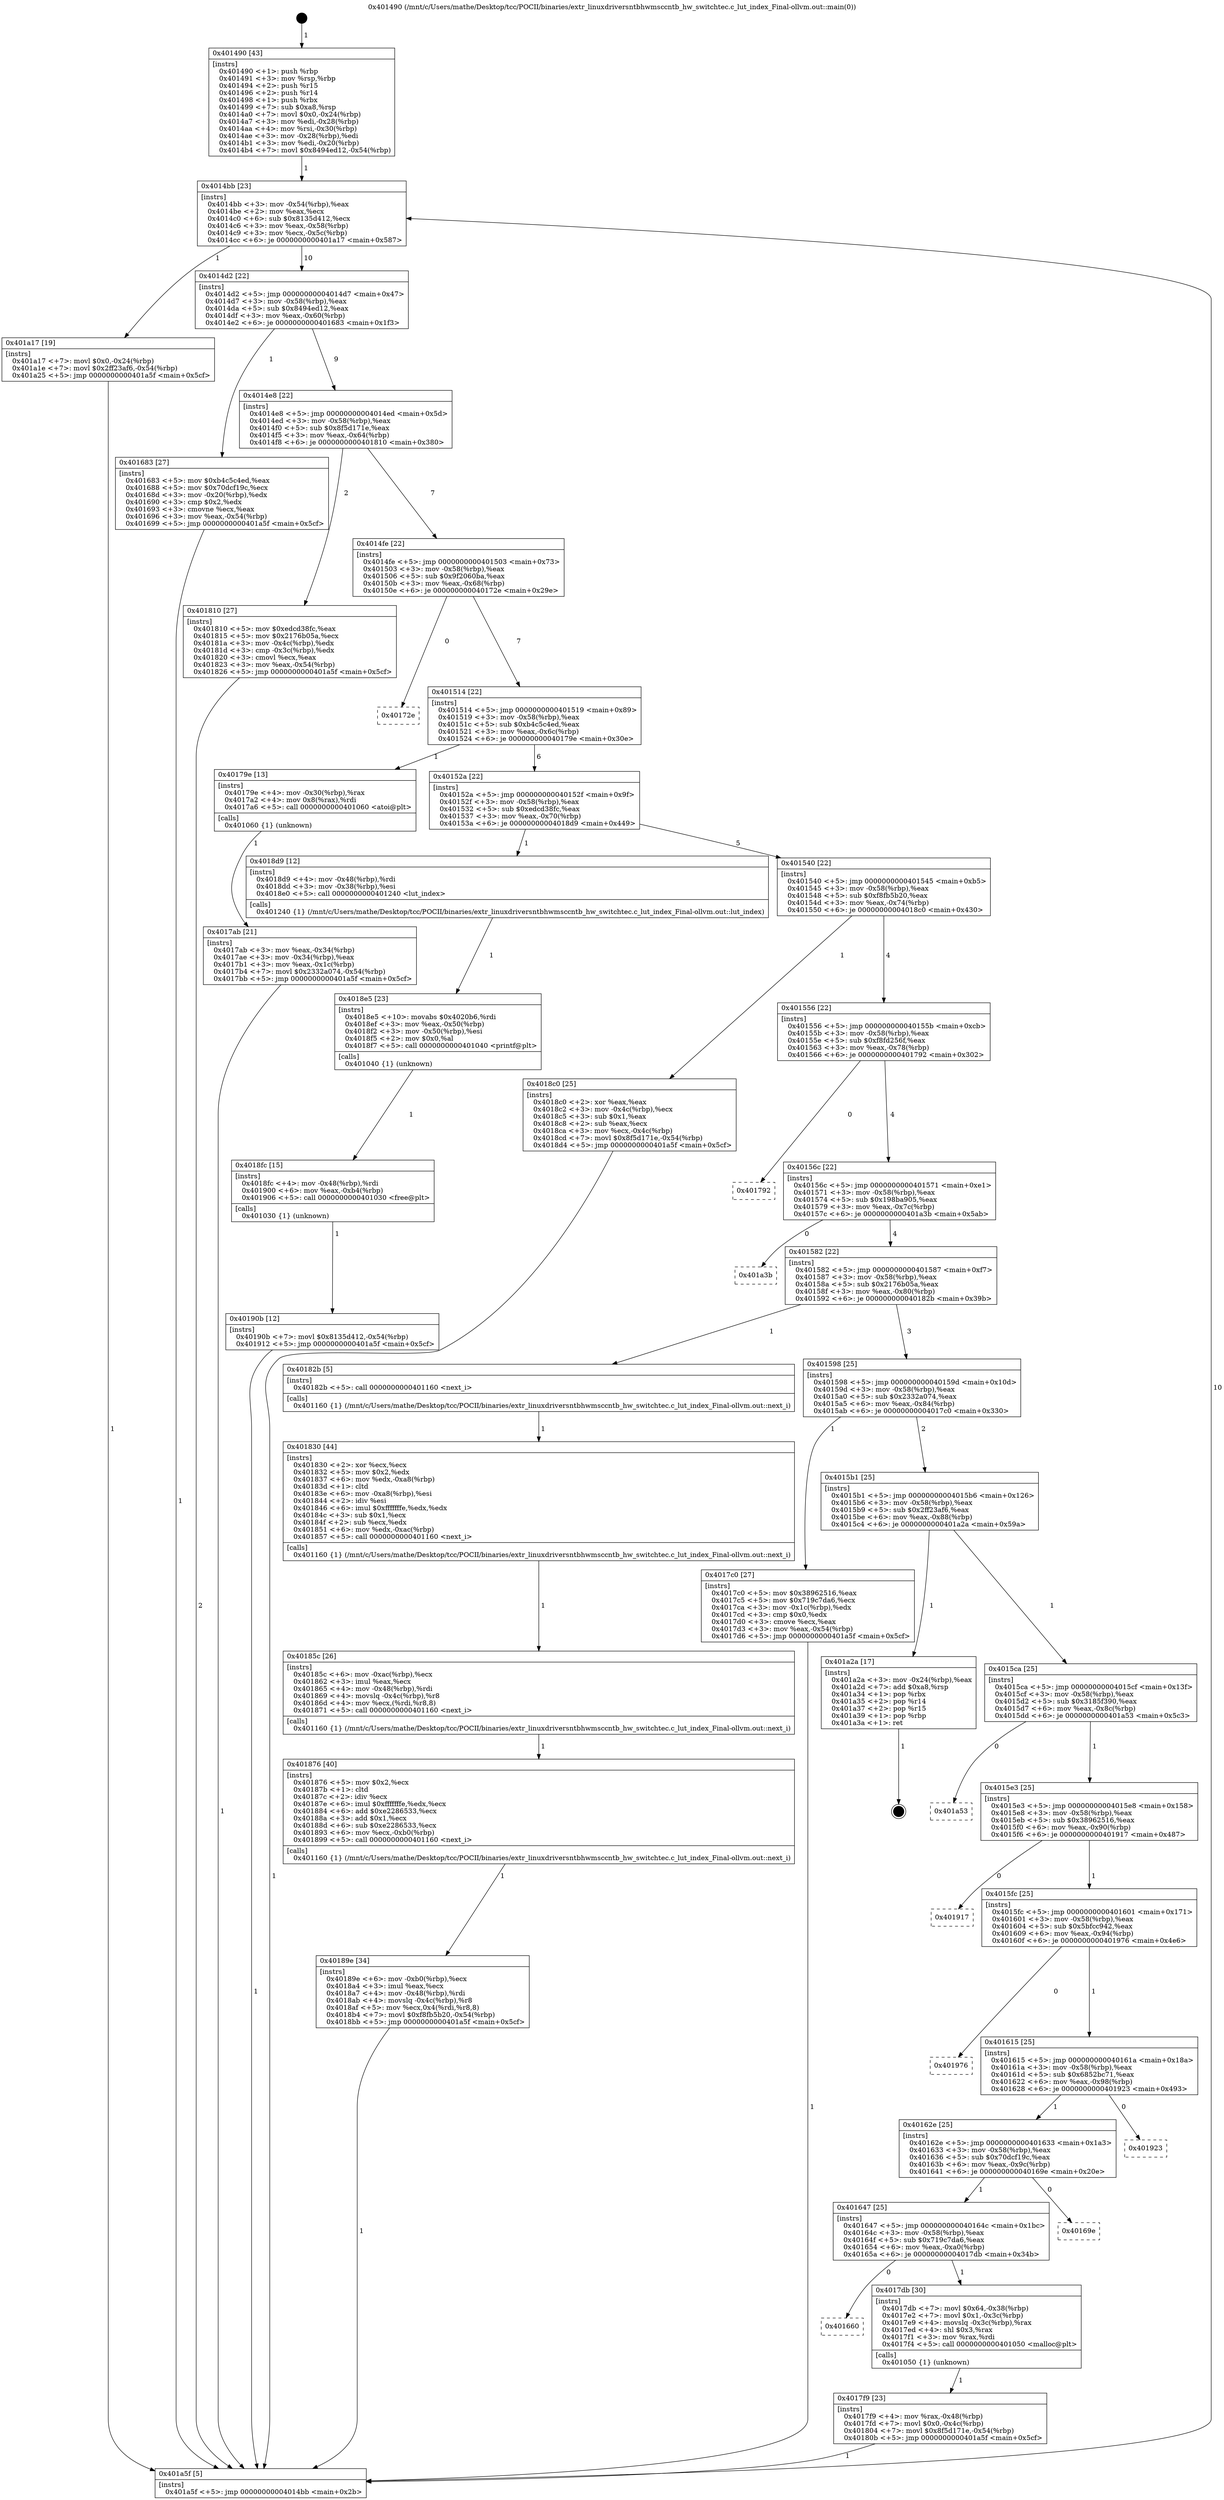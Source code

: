 digraph "0x401490" {
  label = "0x401490 (/mnt/c/Users/mathe/Desktop/tcc/POCII/binaries/extr_linuxdriversntbhwmsccntb_hw_switchtec.c_lut_index_Final-ollvm.out::main(0))"
  labelloc = "t"
  node[shape=record]

  Entry [label="",width=0.3,height=0.3,shape=circle,fillcolor=black,style=filled]
  "0x4014bb" [label="{
     0x4014bb [23]\l
     | [instrs]\l
     &nbsp;&nbsp;0x4014bb \<+3\>: mov -0x54(%rbp),%eax\l
     &nbsp;&nbsp;0x4014be \<+2\>: mov %eax,%ecx\l
     &nbsp;&nbsp;0x4014c0 \<+6\>: sub $0x8135d412,%ecx\l
     &nbsp;&nbsp;0x4014c6 \<+3\>: mov %eax,-0x58(%rbp)\l
     &nbsp;&nbsp;0x4014c9 \<+3\>: mov %ecx,-0x5c(%rbp)\l
     &nbsp;&nbsp;0x4014cc \<+6\>: je 0000000000401a17 \<main+0x587\>\l
  }"]
  "0x401a17" [label="{
     0x401a17 [19]\l
     | [instrs]\l
     &nbsp;&nbsp;0x401a17 \<+7\>: movl $0x0,-0x24(%rbp)\l
     &nbsp;&nbsp;0x401a1e \<+7\>: movl $0x2ff23af6,-0x54(%rbp)\l
     &nbsp;&nbsp;0x401a25 \<+5\>: jmp 0000000000401a5f \<main+0x5cf\>\l
  }"]
  "0x4014d2" [label="{
     0x4014d2 [22]\l
     | [instrs]\l
     &nbsp;&nbsp;0x4014d2 \<+5\>: jmp 00000000004014d7 \<main+0x47\>\l
     &nbsp;&nbsp;0x4014d7 \<+3\>: mov -0x58(%rbp),%eax\l
     &nbsp;&nbsp;0x4014da \<+5\>: sub $0x8494ed12,%eax\l
     &nbsp;&nbsp;0x4014df \<+3\>: mov %eax,-0x60(%rbp)\l
     &nbsp;&nbsp;0x4014e2 \<+6\>: je 0000000000401683 \<main+0x1f3\>\l
  }"]
  Exit [label="",width=0.3,height=0.3,shape=circle,fillcolor=black,style=filled,peripheries=2]
  "0x401683" [label="{
     0x401683 [27]\l
     | [instrs]\l
     &nbsp;&nbsp;0x401683 \<+5\>: mov $0xb4c5c4ed,%eax\l
     &nbsp;&nbsp;0x401688 \<+5\>: mov $0x70dcf19c,%ecx\l
     &nbsp;&nbsp;0x40168d \<+3\>: mov -0x20(%rbp),%edx\l
     &nbsp;&nbsp;0x401690 \<+3\>: cmp $0x2,%edx\l
     &nbsp;&nbsp;0x401693 \<+3\>: cmovne %ecx,%eax\l
     &nbsp;&nbsp;0x401696 \<+3\>: mov %eax,-0x54(%rbp)\l
     &nbsp;&nbsp;0x401699 \<+5\>: jmp 0000000000401a5f \<main+0x5cf\>\l
  }"]
  "0x4014e8" [label="{
     0x4014e8 [22]\l
     | [instrs]\l
     &nbsp;&nbsp;0x4014e8 \<+5\>: jmp 00000000004014ed \<main+0x5d\>\l
     &nbsp;&nbsp;0x4014ed \<+3\>: mov -0x58(%rbp),%eax\l
     &nbsp;&nbsp;0x4014f0 \<+5\>: sub $0x8f5d171e,%eax\l
     &nbsp;&nbsp;0x4014f5 \<+3\>: mov %eax,-0x64(%rbp)\l
     &nbsp;&nbsp;0x4014f8 \<+6\>: je 0000000000401810 \<main+0x380\>\l
  }"]
  "0x401a5f" [label="{
     0x401a5f [5]\l
     | [instrs]\l
     &nbsp;&nbsp;0x401a5f \<+5\>: jmp 00000000004014bb \<main+0x2b\>\l
  }"]
  "0x401490" [label="{
     0x401490 [43]\l
     | [instrs]\l
     &nbsp;&nbsp;0x401490 \<+1\>: push %rbp\l
     &nbsp;&nbsp;0x401491 \<+3\>: mov %rsp,%rbp\l
     &nbsp;&nbsp;0x401494 \<+2\>: push %r15\l
     &nbsp;&nbsp;0x401496 \<+2\>: push %r14\l
     &nbsp;&nbsp;0x401498 \<+1\>: push %rbx\l
     &nbsp;&nbsp;0x401499 \<+7\>: sub $0xa8,%rsp\l
     &nbsp;&nbsp;0x4014a0 \<+7\>: movl $0x0,-0x24(%rbp)\l
     &nbsp;&nbsp;0x4014a7 \<+3\>: mov %edi,-0x28(%rbp)\l
     &nbsp;&nbsp;0x4014aa \<+4\>: mov %rsi,-0x30(%rbp)\l
     &nbsp;&nbsp;0x4014ae \<+3\>: mov -0x28(%rbp),%edi\l
     &nbsp;&nbsp;0x4014b1 \<+3\>: mov %edi,-0x20(%rbp)\l
     &nbsp;&nbsp;0x4014b4 \<+7\>: movl $0x8494ed12,-0x54(%rbp)\l
  }"]
  "0x40190b" [label="{
     0x40190b [12]\l
     | [instrs]\l
     &nbsp;&nbsp;0x40190b \<+7\>: movl $0x8135d412,-0x54(%rbp)\l
     &nbsp;&nbsp;0x401912 \<+5\>: jmp 0000000000401a5f \<main+0x5cf\>\l
  }"]
  "0x401810" [label="{
     0x401810 [27]\l
     | [instrs]\l
     &nbsp;&nbsp;0x401810 \<+5\>: mov $0xedcd38fc,%eax\l
     &nbsp;&nbsp;0x401815 \<+5\>: mov $0x2176b05a,%ecx\l
     &nbsp;&nbsp;0x40181a \<+3\>: mov -0x4c(%rbp),%edx\l
     &nbsp;&nbsp;0x40181d \<+3\>: cmp -0x3c(%rbp),%edx\l
     &nbsp;&nbsp;0x401820 \<+3\>: cmovl %ecx,%eax\l
     &nbsp;&nbsp;0x401823 \<+3\>: mov %eax,-0x54(%rbp)\l
     &nbsp;&nbsp;0x401826 \<+5\>: jmp 0000000000401a5f \<main+0x5cf\>\l
  }"]
  "0x4014fe" [label="{
     0x4014fe [22]\l
     | [instrs]\l
     &nbsp;&nbsp;0x4014fe \<+5\>: jmp 0000000000401503 \<main+0x73\>\l
     &nbsp;&nbsp;0x401503 \<+3\>: mov -0x58(%rbp),%eax\l
     &nbsp;&nbsp;0x401506 \<+5\>: sub $0x9f2060ba,%eax\l
     &nbsp;&nbsp;0x40150b \<+3\>: mov %eax,-0x68(%rbp)\l
     &nbsp;&nbsp;0x40150e \<+6\>: je 000000000040172e \<main+0x29e\>\l
  }"]
  "0x4018fc" [label="{
     0x4018fc [15]\l
     | [instrs]\l
     &nbsp;&nbsp;0x4018fc \<+4\>: mov -0x48(%rbp),%rdi\l
     &nbsp;&nbsp;0x401900 \<+6\>: mov %eax,-0xb4(%rbp)\l
     &nbsp;&nbsp;0x401906 \<+5\>: call 0000000000401030 \<free@plt\>\l
     | [calls]\l
     &nbsp;&nbsp;0x401030 \{1\} (unknown)\l
  }"]
  "0x40172e" [label="{
     0x40172e\l
  }", style=dashed]
  "0x401514" [label="{
     0x401514 [22]\l
     | [instrs]\l
     &nbsp;&nbsp;0x401514 \<+5\>: jmp 0000000000401519 \<main+0x89\>\l
     &nbsp;&nbsp;0x401519 \<+3\>: mov -0x58(%rbp),%eax\l
     &nbsp;&nbsp;0x40151c \<+5\>: sub $0xb4c5c4ed,%eax\l
     &nbsp;&nbsp;0x401521 \<+3\>: mov %eax,-0x6c(%rbp)\l
     &nbsp;&nbsp;0x401524 \<+6\>: je 000000000040179e \<main+0x30e\>\l
  }"]
  "0x4018e5" [label="{
     0x4018e5 [23]\l
     | [instrs]\l
     &nbsp;&nbsp;0x4018e5 \<+10\>: movabs $0x4020b6,%rdi\l
     &nbsp;&nbsp;0x4018ef \<+3\>: mov %eax,-0x50(%rbp)\l
     &nbsp;&nbsp;0x4018f2 \<+3\>: mov -0x50(%rbp),%esi\l
     &nbsp;&nbsp;0x4018f5 \<+2\>: mov $0x0,%al\l
     &nbsp;&nbsp;0x4018f7 \<+5\>: call 0000000000401040 \<printf@plt\>\l
     | [calls]\l
     &nbsp;&nbsp;0x401040 \{1\} (unknown)\l
  }"]
  "0x40179e" [label="{
     0x40179e [13]\l
     | [instrs]\l
     &nbsp;&nbsp;0x40179e \<+4\>: mov -0x30(%rbp),%rax\l
     &nbsp;&nbsp;0x4017a2 \<+4\>: mov 0x8(%rax),%rdi\l
     &nbsp;&nbsp;0x4017a6 \<+5\>: call 0000000000401060 \<atoi@plt\>\l
     | [calls]\l
     &nbsp;&nbsp;0x401060 \{1\} (unknown)\l
  }"]
  "0x40152a" [label="{
     0x40152a [22]\l
     | [instrs]\l
     &nbsp;&nbsp;0x40152a \<+5\>: jmp 000000000040152f \<main+0x9f\>\l
     &nbsp;&nbsp;0x40152f \<+3\>: mov -0x58(%rbp),%eax\l
     &nbsp;&nbsp;0x401532 \<+5\>: sub $0xedcd38fc,%eax\l
     &nbsp;&nbsp;0x401537 \<+3\>: mov %eax,-0x70(%rbp)\l
     &nbsp;&nbsp;0x40153a \<+6\>: je 00000000004018d9 \<main+0x449\>\l
  }"]
  "0x4017ab" [label="{
     0x4017ab [21]\l
     | [instrs]\l
     &nbsp;&nbsp;0x4017ab \<+3\>: mov %eax,-0x34(%rbp)\l
     &nbsp;&nbsp;0x4017ae \<+3\>: mov -0x34(%rbp),%eax\l
     &nbsp;&nbsp;0x4017b1 \<+3\>: mov %eax,-0x1c(%rbp)\l
     &nbsp;&nbsp;0x4017b4 \<+7\>: movl $0x2332a074,-0x54(%rbp)\l
     &nbsp;&nbsp;0x4017bb \<+5\>: jmp 0000000000401a5f \<main+0x5cf\>\l
  }"]
  "0x40189e" [label="{
     0x40189e [34]\l
     | [instrs]\l
     &nbsp;&nbsp;0x40189e \<+6\>: mov -0xb0(%rbp),%ecx\l
     &nbsp;&nbsp;0x4018a4 \<+3\>: imul %eax,%ecx\l
     &nbsp;&nbsp;0x4018a7 \<+4\>: mov -0x48(%rbp),%rdi\l
     &nbsp;&nbsp;0x4018ab \<+4\>: movslq -0x4c(%rbp),%r8\l
     &nbsp;&nbsp;0x4018af \<+5\>: mov %ecx,0x4(%rdi,%r8,8)\l
     &nbsp;&nbsp;0x4018b4 \<+7\>: movl $0xf8fb5b20,-0x54(%rbp)\l
     &nbsp;&nbsp;0x4018bb \<+5\>: jmp 0000000000401a5f \<main+0x5cf\>\l
  }"]
  "0x4018d9" [label="{
     0x4018d9 [12]\l
     | [instrs]\l
     &nbsp;&nbsp;0x4018d9 \<+4\>: mov -0x48(%rbp),%rdi\l
     &nbsp;&nbsp;0x4018dd \<+3\>: mov -0x38(%rbp),%esi\l
     &nbsp;&nbsp;0x4018e0 \<+5\>: call 0000000000401240 \<lut_index\>\l
     | [calls]\l
     &nbsp;&nbsp;0x401240 \{1\} (/mnt/c/Users/mathe/Desktop/tcc/POCII/binaries/extr_linuxdriversntbhwmsccntb_hw_switchtec.c_lut_index_Final-ollvm.out::lut_index)\l
  }"]
  "0x401540" [label="{
     0x401540 [22]\l
     | [instrs]\l
     &nbsp;&nbsp;0x401540 \<+5\>: jmp 0000000000401545 \<main+0xb5\>\l
     &nbsp;&nbsp;0x401545 \<+3\>: mov -0x58(%rbp),%eax\l
     &nbsp;&nbsp;0x401548 \<+5\>: sub $0xf8fb5b20,%eax\l
     &nbsp;&nbsp;0x40154d \<+3\>: mov %eax,-0x74(%rbp)\l
     &nbsp;&nbsp;0x401550 \<+6\>: je 00000000004018c0 \<main+0x430\>\l
  }"]
  "0x401876" [label="{
     0x401876 [40]\l
     | [instrs]\l
     &nbsp;&nbsp;0x401876 \<+5\>: mov $0x2,%ecx\l
     &nbsp;&nbsp;0x40187b \<+1\>: cltd\l
     &nbsp;&nbsp;0x40187c \<+2\>: idiv %ecx\l
     &nbsp;&nbsp;0x40187e \<+6\>: imul $0xfffffffe,%edx,%ecx\l
     &nbsp;&nbsp;0x401884 \<+6\>: add $0xe2286533,%ecx\l
     &nbsp;&nbsp;0x40188a \<+3\>: add $0x1,%ecx\l
     &nbsp;&nbsp;0x40188d \<+6\>: sub $0xe2286533,%ecx\l
     &nbsp;&nbsp;0x401893 \<+6\>: mov %ecx,-0xb0(%rbp)\l
     &nbsp;&nbsp;0x401899 \<+5\>: call 0000000000401160 \<next_i\>\l
     | [calls]\l
     &nbsp;&nbsp;0x401160 \{1\} (/mnt/c/Users/mathe/Desktop/tcc/POCII/binaries/extr_linuxdriversntbhwmsccntb_hw_switchtec.c_lut_index_Final-ollvm.out::next_i)\l
  }"]
  "0x4018c0" [label="{
     0x4018c0 [25]\l
     | [instrs]\l
     &nbsp;&nbsp;0x4018c0 \<+2\>: xor %eax,%eax\l
     &nbsp;&nbsp;0x4018c2 \<+3\>: mov -0x4c(%rbp),%ecx\l
     &nbsp;&nbsp;0x4018c5 \<+3\>: sub $0x1,%eax\l
     &nbsp;&nbsp;0x4018c8 \<+2\>: sub %eax,%ecx\l
     &nbsp;&nbsp;0x4018ca \<+3\>: mov %ecx,-0x4c(%rbp)\l
     &nbsp;&nbsp;0x4018cd \<+7\>: movl $0x8f5d171e,-0x54(%rbp)\l
     &nbsp;&nbsp;0x4018d4 \<+5\>: jmp 0000000000401a5f \<main+0x5cf\>\l
  }"]
  "0x401556" [label="{
     0x401556 [22]\l
     | [instrs]\l
     &nbsp;&nbsp;0x401556 \<+5\>: jmp 000000000040155b \<main+0xcb\>\l
     &nbsp;&nbsp;0x40155b \<+3\>: mov -0x58(%rbp),%eax\l
     &nbsp;&nbsp;0x40155e \<+5\>: sub $0xf8fd256f,%eax\l
     &nbsp;&nbsp;0x401563 \<+3\>: mov %eax,-0x78(%rbp)\l
     &nbsp;&nbsp;0x401566 \<+6\>: je 0000000000401792 \<main+0x302\>\l
  }"]
  "0x40185c" [label="{
     0x40185c [26]\l
     | [instrs]\l
     &nbsp;&nbsp;0x40185c \<+6\>: mov -0xac(%rbp),%ecx\l
     &nbsp;&nbsp;0x401862 \<+3\>: imul %eax,%ecx\l
     &nbsp;&nbsp;0x401865 \<+4\>: mov -0x48(%rbp),%rdi\l
     &nbsp;&nbsp;0x401869 \<+4\>: movslq -0x4c(%rbp),%r8\l
     &nbsp;&nbsp;0x40186d \<+4\>: mov %ecx,(%rdi,%r8,8)\l
     &nbsp;&nbsp;0x401871 \<+5\>: call 0000000000401160 \<next_i\>\l
     | [calls]\l
     &nbsp;&nbsp;0x401160 \{1\} (/mnt/c/Users/mathe/Desktop/tcc/POCII/binaries/extr_linuxdriversntbhwmsccntb_hw_switchtec.c_lut_index_Final-ollvm.out::next_i)\l
  }"]
  "0x401792" [label="{
     0x401792\l
  }", style=dashed]
  "0x40156c" [label="{
     0x40156c [22]\l
     | [instrs]\l
     &nbsp;&nbsp;0x40156c \<+5\>: jmp 0000000000401571 \<main+0xe1\>\l
     &nbsp;&nbsp;0x401571 \<+3\>: mov -0x58(%rbp),%eax\l
     &nbsp;&nbsp;0x401574 \<+5\>: sub $0x198ba905,%eax\l
     &nbsp;&nbsp;0x401579 \<+3\>: mov %eax,-0x7c(%rbp)\l
     &nbsp;&nbsp;0x40157c \<+6\>: je 0000000000401a3b \<main+0x5ab\>\l
  }"]
  "0x401830" [label="{
     0x401830 [44]\l
     | [instrs]\l
     &nbsp;&nbsp;0x401830 \<+2\>: xor %ecx,%ecx\l
     &nbsp;&nbsp;0x401832 \<+5\>: mov $0x2,%edx\l
     &nbsp;&nbsp;0x401837 \<+6\>: mov %edx,-0xa8(%rbp)\l
     &nbsp;&nbsp;0x40183d \<+1\>: cltd\l
     &nbsp;&nbsp;0x40183e \<+6\>: mov -0xa8(%rbp),%esi\l
     &nbsp;&nbsp;0x401844 \<+2\>: idiv %esi\l
     &nbsp;&nbsp;0x401846 \<+6\>: imul $0xfffffffe,%edx,%edx\l
     &nbsp;&nbsp;0x40184c \<+3\>: sub $0x1,%ecx\l
     &nbsp;&nbsp;0x40184f \<+2\>: sub %ecx,%edx\l
     &nbsp;&nbsp;0x401851 \<+6\>: mov %edx,-0xac(%rbp)\l
     &nbsp;&nbsp;0x401857 \<+5\>: call 0000000000401160 \<next_i\>\l
     | [calls]\l
     &nbsp;&nbsp;0x401160 \{1\} (/mnt/c/Users/mathe/Desktop/tcc/POCII/binaries/extr_linuxdriversntbhwmsccntb_hw_switchtec.c_lut_index_Final-ollvm.out::next_i)\l
  }"]
  "0x401a3b" [label="{
     0x401a3b\l
  }", style=dashed]
  "0x401582" [label="{
     0x401582 [22]\l
     | [instrs]\l
     &nbsp;&nbsp;0x401582 \<+5\>: jmp 0000000000401587 \<main+0xf7\>\l
     &nbsp;&nbsp;0x401587 \<+3\>: mov -0x58(%rbp),%eax\l
     &nbsp;&nbsp;0x40158a \<+5\>: sub $0x2176b05a,%eax\l
     &nbsp;&nbsp;0x40158f \<+3\>: mov %eax,-0x80(%rbp)\l
     &nbsp;&nbsp;0x401592 \<+6\>: je 000000000040182b \<main+0x39b\>\l
  }"]
  "0x4017f9" [label="{
     0x4017f9 [23]\l
     | [instrs]\l
     &nbsp;&nbsp;0x4017f9 \<+4\>: mov %rax,-0x48(%rbp)\l
     &nbsp;&nbsp;0x4017fd \<+7\>: movl $0x0,-0x4c(%rbp)\l
     &nbsp;&nbsp;0x401804 \<+7\>: movl $0x8f5d171e,-0x54(%rbp)\l
     &nbsp;&nbsp;0x40180b \<+5\>: jmp 0000000000401a5f \<main+0x5cf\>\l
  }"]
  "0x40182b" [label="{
     0x40182b [5]\l
     | [instrs]\l
     &nbsp;&nbsp;0x40182b \<+5\>: call 0000000000401160 \<next_i\>\l
     | [calls]\l
     &nbsp;&nbsp;0x401160 \{1\} (/mnt/c/Users/mathe/Desktop/tcc/POCII/binaries/extr_linuxdriversntbhwmsccntb_hw_switchtec.c_lut_index_Final-ollvm.out::next_i)\l
  }"]
  "0x401598" [label="{
     0x401598 [25]\l
     | [instrs]\l
     &nbsp;&nbsp;0x401598 \<+5\>: jmp 000000000040159d \<main+0x10d\>\l
     &nbsp;&nbsp;0x40159d \<+3\>: mov -0x58(%rbp),%eax\l
     &nbsp;&nbsp;0x4015a0 \<+5\>: sub $0x2332a074,%eax\l
     &nbsp;&nbsp;0x4015a5 \<+6\>: mov %eax,-0x84(%rbp)\l
     &nbsp;&nbsp;0x4015ab \<+6\>: je 00000000004017c0 \<main+0x330\>\l
  }"]
  "0x401660" [label="{
     0x401660\l
  }", style=dashed]
  "0x4017c0" [label="{
     0x4017c0 [27]\l
     | [instrs]\l
     &nbsp;&nbsp;0x4017c0 \<+5\>: mov $0x38962516,%eax\l
     &nbsp;&nbsp;0x4017c5 \<+5\>: mov $0x719c7da6,%ecx\l
     &nbsp;&nbsp;0x4017ca \<+3\>: mov -0x1c(%rbp),%edx\l
     &nbsp;&nbsp;0x4017cd \<+3\>: cmp $0x0,%edx\l
     &nbsp;&nbsp;0x4017d0 \<+3\>: cmove %ecx,%eax\l
     &nbsp;&nbsp;0x4017d3 \<+3\>: mov %eax,-0x54(%rbp)\l
     &nbsp;&nbsp;0x4017d6 \<+5\>: jmp 0000000000401a5f \<main+0x5cf\>\l
  }"]
  "0x4015b1" [label="{
     0x4015b1 [25]\l
     | [instrs]\l
     &nbsp;&nbsp;0x4015b1 \<+5\>: jmp 00000000004015b6 \<main+0x126\>\l
     &nbsp;&nbsp;0x4015b6 \<+3\>: mov -0x58(%rbp),%eax\l
     &nbsp;&nbsp;0x4015b9 \<+5\>: sub $0x2ff23af6,%eax\l
     &nbsp;&nbsp;0x4015be \<+6\>: mov %eax,-0x88(%rbp)\l
     &nbsp;&nbsp;0x4015c4 \<+6\>: je 0000000000401a2a \<main+0x59a\>\l
  }"]
  "0x4017db" [label="{
     0x4017db [30]\l
     | [instrs]\l
     &nbsp;&nbsp;0x4017db \<+7\>: movl $0x64,-0x38(%rbp)\l
     &nbsp;&nbsp;0x4017e2 \<+7\>: movl $0x1,-0x3c(%rbp)\l
     &nbsp;&nbsp;0x4017e9 \<+4\>: movslq -0x3c(%rbp),%rax\l
     &nbsp;&nbsp;0x4017ed \<+4\>: shl $0x3,%rax\l
     &nbsp;&nbsp;0x4017f1 \<+3\>: mov %rax,%rdi\l
     &nbsp;&nbsp;0x4017f4 \<+5\>: call 0000000000401050 \<malloc@plt\>\l
     | [calls]\l
     &nbsp;&nbsp;0x401050 \{1\} (unknown)\l
  }"]
  "0x401a2a" [label="{
     0x401a2a [17]\l
     | [instrs]\l
     &nbsp;&nbsp;0x401a2a \<+3\>: mov -0x24(%rbp),%eax\l
     &nbsp;&nbsp;0x401a2d \<+7\>: add $0xa8,%rsp\l
     &nbsp;&nbsp;0x401a34 \<+1\>: pop %rbx\l
     &nbsp;&nbsp;0x401a35 \<+2\>: pop %r14\l
     &nbsp;&nbsp;0x401a37 \<+2\>: pop %r15\l
     &nbsp;&nbsp;0x401a39 \<+1\>: pop %rbp\l
     &nbsp;&nbsp;0x401a3a \<+1\>: ret\l
  }"]
  "0x4015ca" [label="{
     0x4015ca [25]\l
     | [instrs]\l
     &nbsp;&nbsp;0x4015ca \<+5\>: jmp 00000000004015cf \<main+0x13f\>\l
     &nbsp;&nbsp;0x4015cf \<+3\>: mov -0x58(%rbp),%eax\l
     &nbsp;&nbsp;0x4015d2 \<+5\>: sub $0x3185f390,%eax\l
     &nbsp;&nbsp;0x4015d7 \<+6\>: mov %eax,-0x8c(%rbp)\l
     &nbsp;&nbsp;0x4015dd \<+6\>: je 0000000000401a53 \<main+0x5c3\>\l
  }"]
  "0x401647" [label="{
     0x401647 [25]\l
     | [instrs]\l
     &nbsp;&nbsp;0x401647 \<+5\>: jmp 000000000040164c \<main+0x1bc\>\l
     &nbsp;&nbsp;0x40164c \<+3\>: mov -0x58(%rbp),%eax\l
     &nbsp;&nbsp;0x40164f \<+5\>: sub $0x719c7da6,%eax\l
     &nbsp;&nbsp;0x401654 \<+6\>: mov %eax,-0xa0(%rbp)\l
     &nbsp;&nbsp;0x40165a \<+6\>: je 00000000004017db \<main+0x34b\>\l
  }"]
  "0x401a53" [label="{
     0x401a53\l
  }", style=dashed]
  "0x4015e3" [label="{
     0x4015e3 [25]\l
     | [instrs]\l
     &nbsp;&nbsp;0x4015e3 \<+5\>: jmp 00000000004015e8 \<main+0x158\>\l
     &nbsp;&nbsp;0x4015e8 \<+3\>: mov -0x58(%rbp),%eax\l
     &nbsp;&nbsp;0x4015eb \<+5\>: sub $0x38962516,%eax\l
     &nbsp;&nbsp;0x4015f0 \<+6\>: mov %eax,-0x90(%rbp)\l
     &nbsp;&nbsp;0x4015f6 \<+6\>: je 0000000000401917 \<main+0x487\>\l
  }"]
  "0x40169e" [label="{
     0x40169e\l
  }", style=dashed]
  "0x401917" [label="{
     0x401917\l
  }", style=dashed]
  "0x4015fc" [label="{
     0x4015fc [25]\l
     | [instrs]\l
     &nbsp;&nbsp;0x4015fc \<+5\>: jmp 0000000000401601 \<main+0x171\>\l
     &nbsp;&nbsp;0x401601 \<+3\>: mov -0x58(%rbp),%eax\l
     &nbsp;&nbsp;0x401604 \<+5\>: sub $0x5bfcc942,%eax\l
     &nbsp;&nbsp;0x401609 \<+6\>: mov %eax,-0x94(%rbp)\l
     &nbsp;&nbsp;0x40160f \<+6\>: je 0000000000401976 \<main+0x4e6\>\l
  }"]
  "0x40162e" [label="{
     0x40162e [25]\l
     | [instrs]\l
     &nbsp;&nbsp;0x40162e \<+5\>: jmp 0000000000401633 \<main+0x1a3\>\l
     &nbsp;&nbsp;0x401633 \<+3\>: mov -0x58(%rbp),%eax\l
     &nbsp;&nbsp;0x401636 \<+5\>: sub $0x70dcf19c,%eax\l
     &nbsp;&nbsp;0x40163b \<+6\>: mov %eax,-0x9c(%rbp)\l
     &nbsp;&nbsp;0x401641 \<+6\>: je 000000000040169e \<main+0x20e\>\l
  }"]
  "0x401976" [label="{
     0x401976\l
  }", style=dashed]
  "0x401615" [label="{
     0x401615 [25]\l
     | [instrs]\l
     &nbsp;&nbsp;0x401615 \<+5\>: jmp 000000000040161a \<main+0x18a\>\l
     &nbsp;&nbsp;0x40161a \<+3\>: mov -0x58(%rbp),%eax\l
     &nbsp;&nbsp;0x40161d \<+5\>: sub $0x6852bc71,%eax\l
     &nbsp;&nbsp;0x401622 \<+6\>: mov %eax,-0x98(%rbp)\l
     &nbsp;&nbsp;0x401628 \<+6\>: je 0000000000401923 \<main+0x493\>\l
  }"]
  "0x401923" [label="{
     0x401923\l
  }", style=dashed]
  Entry -> "0x401490" [label=" 1"]
  "0x4014bb" -> "0x401a17" [label=" 1"]
  "0x4014bb" -> "0x4014d2" [label=" 10"]
  "0x401a2a" -> Exit [label=" 1"]
  "0x4014d2" -> "0x401683" [label=" 1"]
  "0x4014d2" -> "0x4014e8" [label=" 9"]
  "0x401683" -> "0x401a5f" [label=" 1"]
  "0x401490" -> "0x4014bb" [label=" 1"]
  "0x401a5f" -> "0x4014bb" [label=" 10"]
  "0x401a17" -> "0x401a5f" [label=" 1"]
  "0x4014e8" -> "0x401810" [label=" 2"]
  "0x4014e8" -> "0x4014fe" [label=" 7"]
  "0x40190b" -> "0x401a5f" [label=" 1"]
  "0x4014fe" -> "0x40172e" [label=" 0"]
  "0x4014fe" -> "0x401514" [label=" 7"]
  "0x4018fc" -> "0x40190b" [label=" 1"]
  "0x401514" -> "0x40179e" [label=" 1"]
  "0x401514" -> "0x40152a" [label=" 6"]
  "0x40179e" -> "0x4017ab" [label=" 1"]
  "0x4017ab" -> "0x401a5f" [label=" 1"]
  "0x4018e5" -> "0x4018fc" [label=" 1"]
  "0x40152a" -> "0x4018d9" [label=" 1"]
  "0x40152a" -> "0x401540" [label=" 5"]
  "0x4018d9" -> "0x4018e5" [label=" 1"]
  "0x401540" -> "0x4018c0" [label=" 1"]
  "0x401540" -> "0x401556" [label=" 4"]
  "0x4018c0" -> "0x401a5f" [label=" 1"]
  "0x401556" -> "0x401792" [label=" 0"]
  "0x401556" -> "0x40156c" [label=" 4"]
  "0x40189e" -> "0x401a5f" [label=" 1"]
  "0x40156c" -> "0x401a3b" [label=" 0"]
  "0x40156c" -> "0x401582" [label=" 4"]
  "0x401876" -> "0x40189e" [label=" 1"]
  "0x401582" -> "0x40182b" [label=" 1"]
  "0x401582" -> "0x401598" [label=" 3"]
  "0x40185c" -> "0x401876" [label=" 1"]
  "0x401598" -> "0x4017c0" [label=" 1"]
  "0x401598" -> "0x4015b1" [label=" 2"]
  "0x4017c0" -> "0x401a5f" [label=" 1"]
  "0x401830" -> "0x40185c" [label=" 1"]
  "0x4015b1" -> "0x401a2a" [label=" 1"]
  "0x4015b1" -> "0x4015ca" [label=" 1"]
  "0x40182b" -> "0x401830" [label=" 1"]
  "0x4015ca" -> "0x401a53" [label=" 0"]
  "0x4015ca" -> "0x4015e3" [label=" 1"]
  "0x4017f9" -> "0x401a5f" [label=" 1"]
  "0x4015e3" -> "0x401917" [label=" 0"]
  "0x4015e3" -> "0x4015fc" [label=" 1"]
  "0x4017db" -> "0x4017f9" [label=" 1"]
  "0x4015fc" -> "0x401976" [label=" 0"]
  "0x4015fc" -> "0x401615" [label=" 1"]
  "0x401647" -> "0x4017db" [label=" 1"]
  "0x401615" -> "0x401923" [label=" 0"]
  "0x401615" -> "0x40162e" [label=" 1"]
  "0x401647" -> "0x401660" [label=" 0"]
  "0x40162e" -> "0x40169e" [label=" 0"]
  "0x40162e" -> "0x401647" [label=" 1"]
  "0x401810" -> "0x401a5f" [label=" 2"]
}
